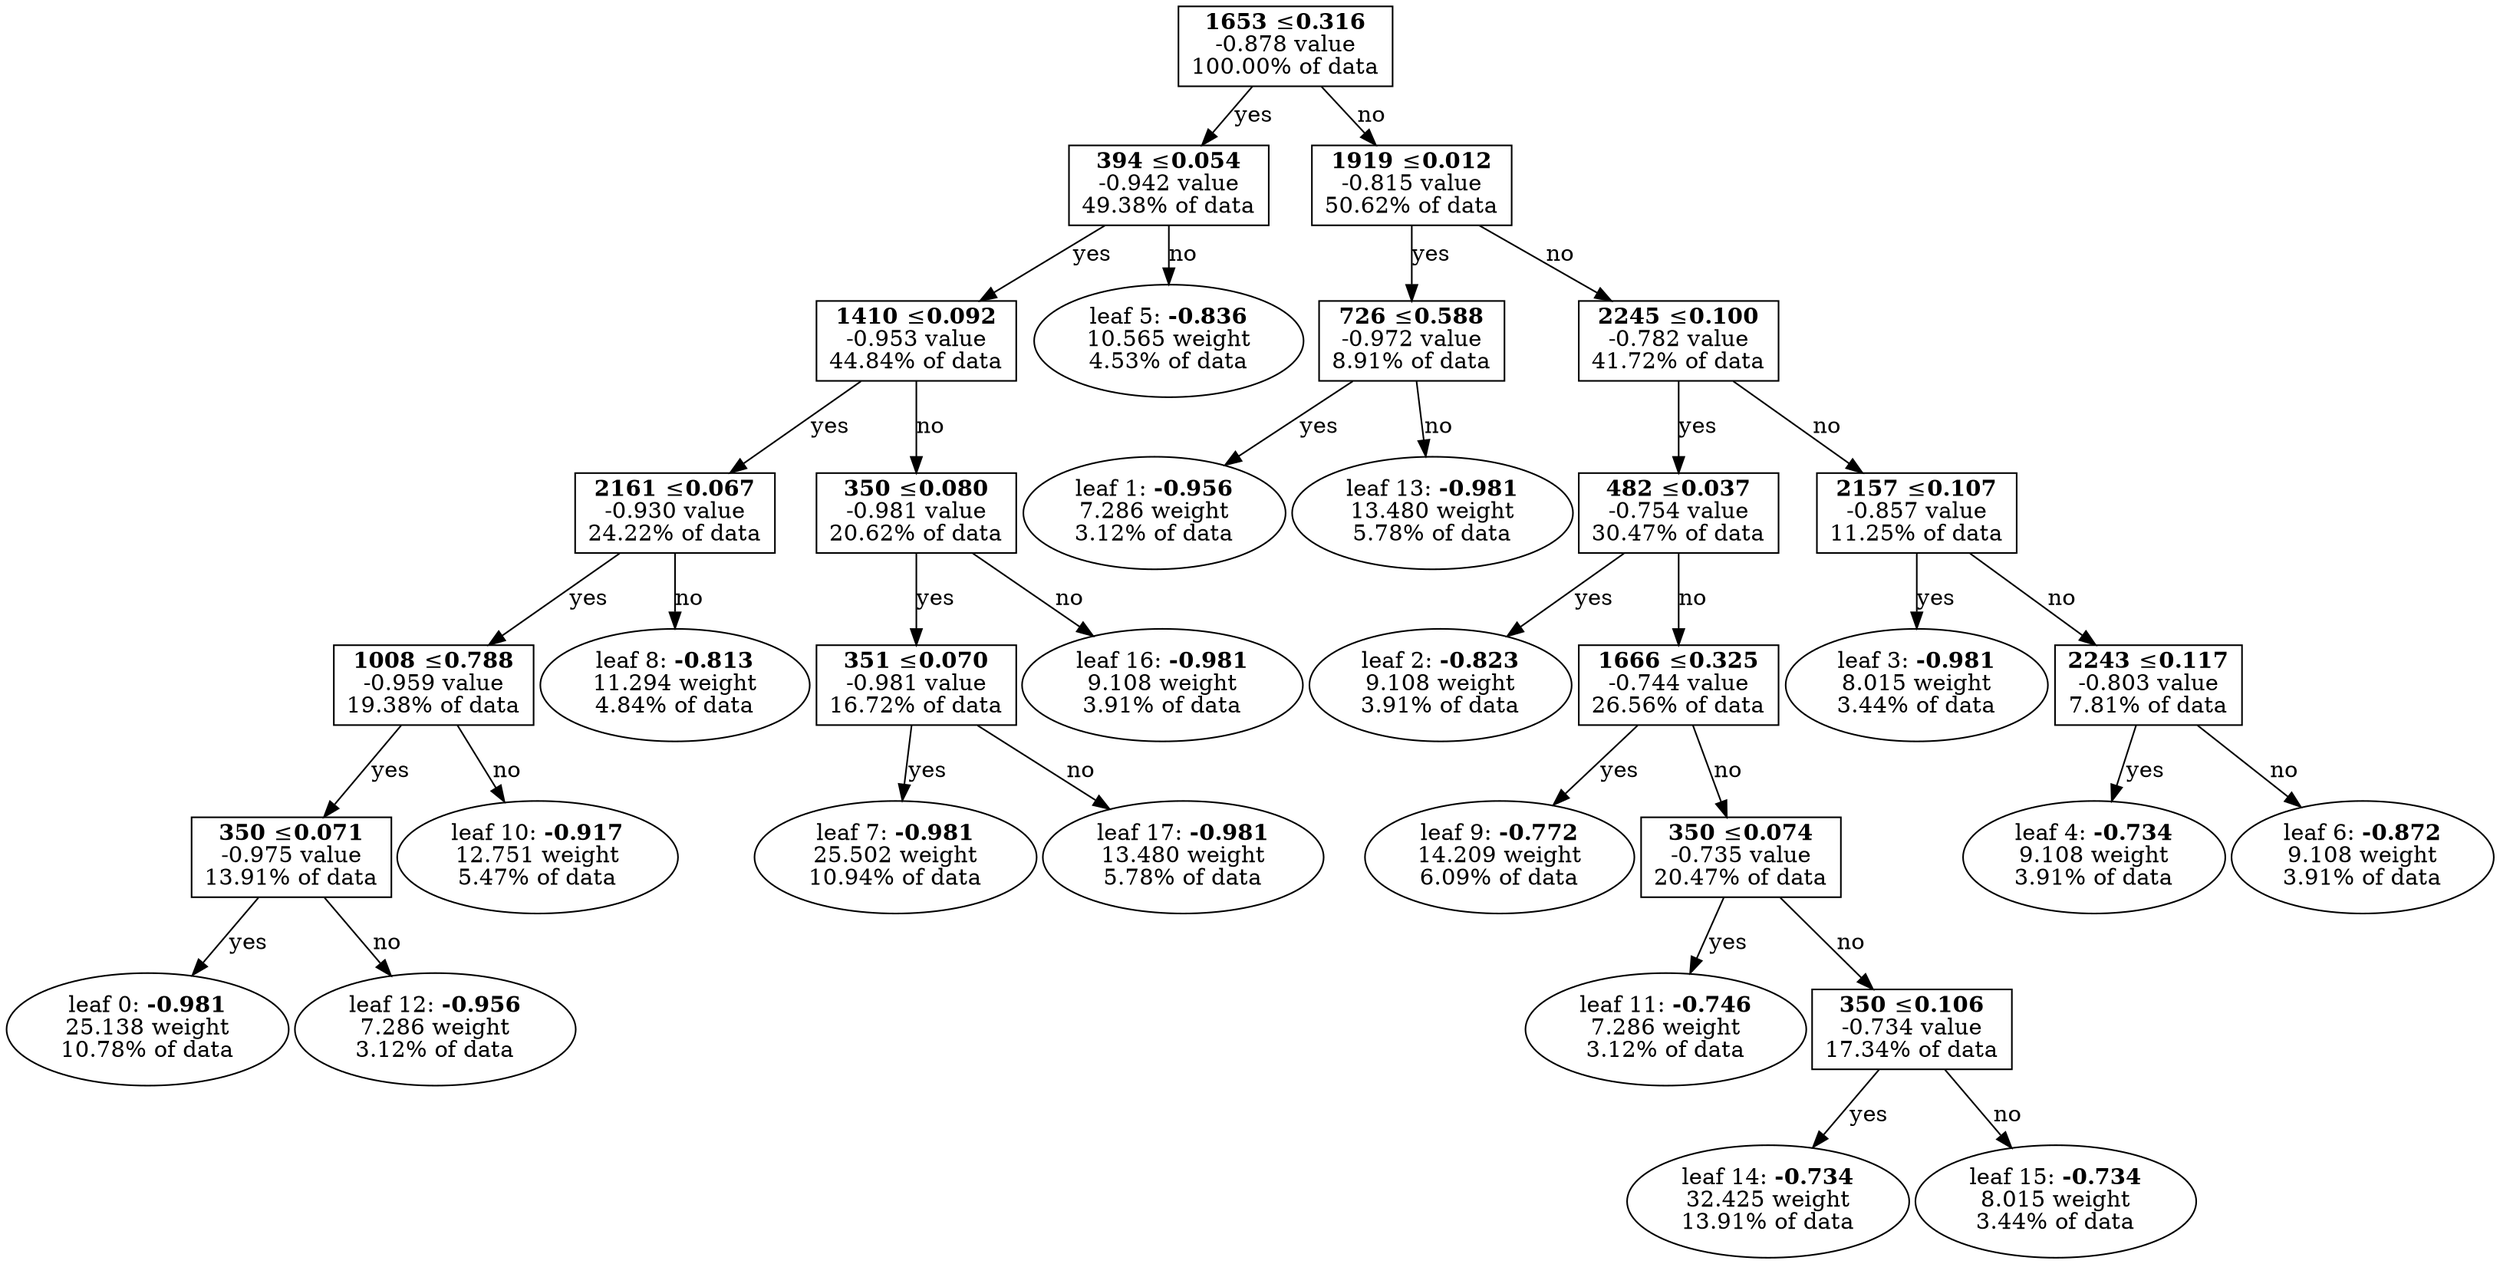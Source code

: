 digraph {
	graph [nodesep=0.05 rankdir=TB ranksep=0.3]
	split0 [label=<<B>1653</B> &#8804;<B>0.316</B><br/>-0.878 value<br/>100.00% of data> fillcolor=white shape=rectangle style=""]
	split4 [label=<<B>394</B> &#8804;<B>0.054</B><br/>-0.942 value<br/>49.38% of data> fillcolor=white shape=rectangle style=""]
	split6 [label=<<B>1410</B> &#8804;<B>0.092</B><br/>-0.953 value<br/>44.84% of data> fillcolor=white shape=rectangle style=""]
	split7 [label=<<B>2161</B> &#8804;<B>0.067</B><br/>-0.930 value<br/>24.22% of data> fillcolor=white shape=rectangle style=""]
	split9 [label=<<B>1008</B> &#8804;<B>0.788</B><br/>-0.959 value<br/>19.38% of data> fillcolor=white shape=rectangle style=""]
	split11 [label=<<B>350</B> &#8804;<B>0.071</B><br/>-0.975 value<br/>13.91% of data> fillcolor=white shape=rectangle style=""]
	leaf0 [label=<leaf 0: <B>-0.981</B><br/>25.138 weight<br/>10.78% of data>]
	split11 -> leaf0 [label=yes]
	leaf12 [label=<leaf 12: <B>-0.956</B><br/>7.286 weight<br/>3.12% of data>]
	split11 -> leaf12 [label=no]
	split9 -> split11 [label=yes]
	leaf10 [label=<leaf 10: <B>-0.917</B><br/>12.751 weight<br/>5.47% of data>]
	split9 -> leaf10 [label=no]
	split7 -> split9 [label=yes]
	leaf8 [label=<leaf 8: <B>-0.813</B><br/>11.294 weight<br/>4.84% of data>]
	split7 -> leaf8 [label=no]
	split6 -> split7 [label=yes]
	split15 [label=<<B>350</B> &#8804;<B>0.080</B><br/>-0.981 value<br/>20.62% of data> fillcolor=white shape=rectangle style=""]
	split16 [label=<<B>351</B> &#8804;<B>0.070</B><br/>-0.981 value<br/>16.72% of data> fillcolor=white shape=rectangle style=""]
	leaf7 [label=<leaf 7: <B>-0.981</B><br/>25.502 weight<br/>10.94% of data>]
	split16 -> leaf7 [label=yes]
	leaf17 [label=<leaf 17: <B>-0.981</B><br/>13.480 weight<br/>5.78% of data>]
	split16 -> leaf17 [label=no]
	split15 -> split16 [label=yes]
	leaf16 [label=<leaf 16: <B>-0.981</B><br/>9.108 weight<br/>3.91% of data>]
	split15 -> leaf16 [label=no]
	split6 -> split15 [label=no]
	split4 -> split6 [label=yes]
	leaf5 [label=<leaf 5: <B>-0.836</B><br/>10.565 weight<br/>4.53% of data>]
	split4 -> leaf5 [label=no]
	split0 -> split4 [label=yes]
	split1 [label=<<B>1919</B> &#8804;<B>0.012</B><br/>-0.815 value<br/>50.62% of data> fillcolor=white shape=rectangle style=""]
	split12 [label=<<B>726</B> &#8804;<B>0.588</B><br/>-0.972 value<br/>8.91% of data> fillcolor=white shape=rectangle style=""]
	leaf1 [label=<leaf 1: <B>-0.956</B><br/>7.286 weight<br/>3.12% of data>]
	split12 -> leaf1 [label=yes]
	leaf13 [label=<leaf 13: <B>-0.981</B><br/>13.480 weight<br/>5.78% of data>]
	split12 -> leaf13 [label=no]
	split1 -> split12 [label=yes]
	split2 [label=<<B>2245</B> &#8804;<B>0.100</B><br/>-0.782 value<br/>41.72% of data> fillcolor=white shape=rectangle style=""]
	split8 [label=<<B>482</B> &#8804;<B>0.037</B><br/>-0.754 value<br/>30.47% of data> fillcolor=white shape=rectangle style=""]
	leaf2 [label=<leaf 2: <B>-0.823</B><br/>9.108 weight<br/>3.91% of data>]
	split8 -> leaf2 [label=yes]
	split10 [label=<<B>1666</B> &#8804;<B>0.325</B><br/>-0.744 value<br/>26.56% of data> fillcolor=white shape=rectangle style=""]
	leaf9 [label=<leaf 9: <B>-0.772</B><br/>14.209 weight<br/>6.09% of data>]
	split10 -> leaf9 [label=yes]
	split13 [label=<<B>350</B> &#8804;<B>0.074</B><br/>-0.735 value<br/>20.47% of data> fillcolor=white shape=rectangle style=""]
	leaf11 [label=<leaf 11: <B>-0.746</B><br/>7.286 weight<br/>3.12% of data>]
	split13 -> leaf11 [label=yes]
	split14 [label=<<B>350</B> &#8804;<B>0.106</B><br/>-0.734 value<br/>17.34% of data> fillcolor=white shape=rectangle style=""]
	leaf14 [label=<leaf 14: <B>-0.734</B><br/>32.425 weight<br/>13.91% of data>]
	split14 -> leaf14 [label=yes]
	leaf15 [label=<leaf 15: <B>-0.734</B><br/>8.015 weight<br/>3.44% of data>]
	split14 -> leaf15 [label=no]
	split13 -> split14 [label=no]
	split10 -> split13 [label=no]
	split8 -> split10 [label=no]
	split2 -> split8 [label=yes]
	split3 [label=<<B>2157</B> &#8804;<B>0.107</B><br/>-0.857 value<br/>11.25% of data> fillcolor=white shape=rectangle style=""]
	leaf3 [label=<leaf 3: <B>-0.981</B><br/>8.015 weight<br/>3.44% of data>]
	split3 -> leaf3 [label=yes]
	split5 [label=<<B>2243</B> &#8804;<B>0.117</B><br/>-0.803 value<br/>7.81% of data> fillcolor=white shape=rectangle style=""]
	leaf4 [label=<leaf 4: <B>-0.734</B><br/>9.108 weight<br/>3.91% of data>]
	split5 -> leaf4 [label=yes]
	leaf6 [label=<leaf 6: <B>-0.872</B><br/>9.108 weight<br/>3.91% of data>]
	split5 -> leaf6 [label=no]
	split3 -> split5 [label=no]
	split2 -> split3 [label=no]
	split1 -> split2 [label=no]
	split0 -> split1 [label=no]
}
